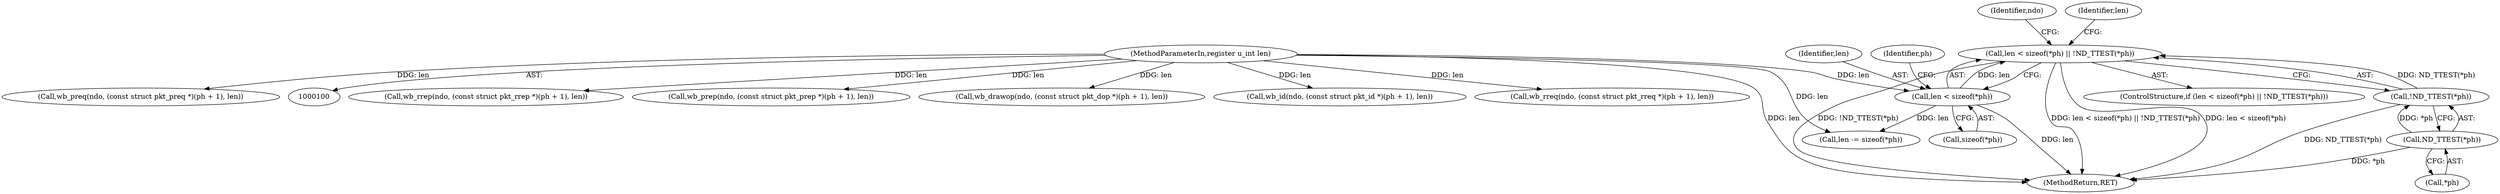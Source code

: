 digraph "0_tcpdump_cc356512f512e7fa423b3674db4bb31dbe40ffec_0@API" {
"1000112" [label="(Call,len < sizeof(*ph) || !ND_TTEST(*ph))"];
"1000113" [label="(Call,len < sizeof(*ph))"];
"1000103" [label="(MethodParameterIn,register u_int len)"];
"1000118" [label="(Call,!ND_TTEST(*ph))"];
"1000119" [label="(Call,ND_TTEST(*ph))"];
"1000197" [label="(Call,wb_rrep(ndo, (const struct pkt_rrep *)(ph + 1), len))"];
"1000125" [label="(Identifier,ndo)"];
"1000257" [label="(Call,wb_prep(ndo, (const struct pkt_prep *)(ph + 1), len))"];
"1000284" [label="(MethodReturn,RET)"];
"1000217" [label="(Call,wb_drawop(ndo, (const struct pkt_dop *)(ph + 1), len))"];
"1000157" [label="(Call,wb_id(ndo, (const struct pkt_id *)(ph + 1), len))"];
"1000177" [label="(Call,wb_rreq(ndo, (const struct pkt_rreq *)(ph + 1), len))"];
"1000112" [label="(Call,len < sizeof(*ph) || !ND_TTEST(*ph))"];
"1000114" [label="(Identifier,len)"];
"1000103" [label="(MethodParameterIn,register u_int len)"];
"1000119" [label="(Call,ND_TTEST(*ph))"];
"1000113" [label="(Call,len < sizeof(*ph))"];
"1000120" [label="(Call,*ph)"];
"1000130" [label="(Call,len -= sizeof(*ph))"];
"1000237" [label="(Call,wb_preq(ndo, (const struct pkt_preq *)(ph + 1), len))"];
"1000121" [label="(Identifier,ph)"];
"1000115" [label="(Call,sizeof(*ph))"];
"1000111" [label="(ControlStructure,if (len < sizeof(*ph) || !ND_TTEST(*ph)))"];
"1000118" [label="(Call,!ND_TTEST(*ph))"];
"1000131" [label="(Identifier,len)"];
"1000112" -> "1000111"  [label="AST: "];
"1000112" -> "1000113"  [label="CFG: "];
"1000112" -> "1000118"  [label="CFG: "];
"1000113" -> "1000112"  [label="AST: "];
"1000118" -> "1000112"  [label="AST: "];
"1000125" -> "1000112"  [label="CFG: "];
"1000131" -> "1000112"  [label="CFG: "];
"1000112" -> "1000284"  [label="DDG: !ND_TTEST(*ph)"];
"1000112" -> "1000284"  [label="DDG: len < sizeof(*ph) || !ND_TTEST(*ph)"];
"1000112" -> "1000284"  [label="DDG: len < sizeof(*ph)"];
"1000113" -> "1000112"  [label="DDG: len"];
"1000118" -> "1000112"  [label="DDG: ND_TTEST(*ph)"];
"1000113" -> "1000115"  [label="CFG: "];
"1000114" -> "1000113"  [label="AST: "];
"1000115" -> "1000113"  [label="AST: "];
"1000121" -> "1000113"  [label="CFG: "];
"1000113" -> "1000284"  [label="DDG: len"];
"1000103" -> "1000113"  [label="DDG: len"];
"1000113" -> "1000130"  [label="DDG: len"];
"1000103" -> "1000100"  [label="AST: "];
"1000103" -> "1000284"  [label="DDG: len"];
"1000103" -> "1000130"  [label="DDG: len"];
"1000103" -> "1000157"  [label="DDG: len"];
"1000103" -> "1000177"  [label="DDG: len"];
"1000103" -> "1000197"  [label="DDG: len"];
"1000103" -> "1000217"  [label="DDG: len"];
"1000103" -> "1000237"  [label="DDG: len"];
"1000103" -> "1000257"  [label="DDG: len"];
"1000118" -> "1000119"  [label="CFG: "];
"1000119" -> "1000118"  [label="AST: "];
"1000118" -> "1000284"  [label="DDG: ND_TTEST(*ph)"];
"1000119" -> "1000118"  [label="DDG: *ph"];
"1000119" -> "1000120"  [label="CFG: "];
"1000120" -> "1000119"  [label="AST: "];
"1000119" -> "1000284"  [label="DDG: *ph"];
}
